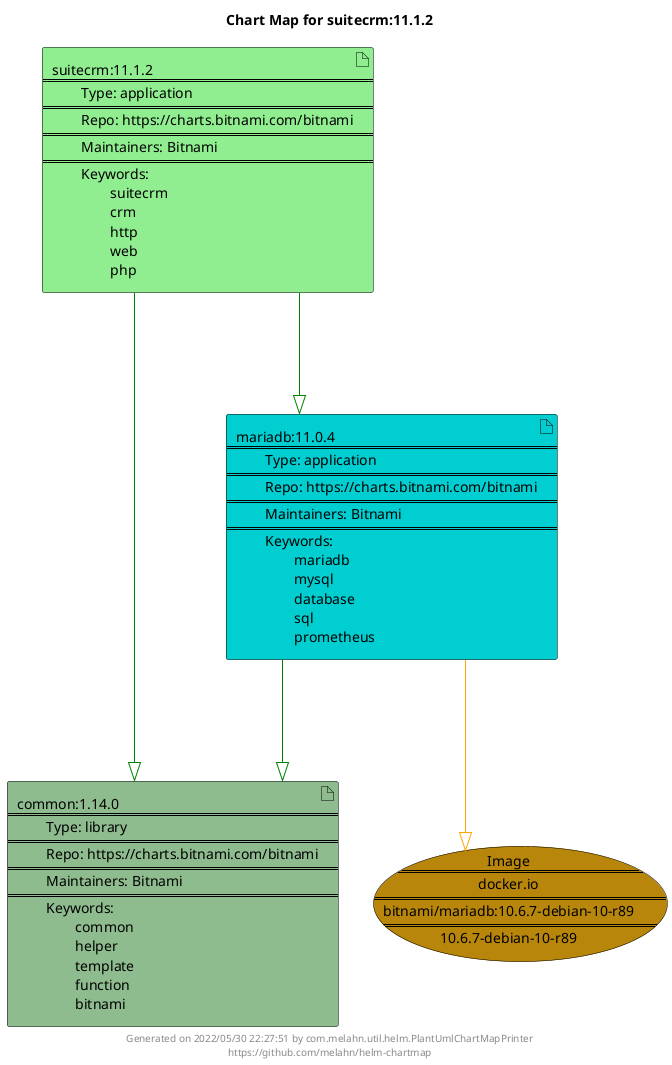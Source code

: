 @startuml
skinparam linetype ortho
skinparam backgroundColor white
skinparam usecaseBorderColor black
skinparam usecaseArrowColor LightSlateGray
skinparam artifactBorderColor black
skinparam artifactArrowColor LightSlateGray

title Chart Map for suitecrm:11.1.2

'There are 3 referenced Helm Charts
artifact "common:1.14.0\n====\n\tType: library\n====\n\tRepo: https://charts.bitnami.com/bitnami\n====\n\tMaintainers: Bitnami\n====\n\tKeywords: \n\t\tcommon\n\t\thelper\n\t\ttemplate\n\t\tfunction\n\t\tbitnami" as common_1_14_0 #DarkSeaGreen
artifact "mariadb:11.0.4\n====\n\tType: application\n====\n\tRepo: https://charts.bitnami.com/bitnami\n====\n\tMaintainers: Bitnami\n====\n\tKeywords: \n\t\tmariadb\n\t\tmysql\n\t\tdatabase\n\t\tsql\n\t\tprometheus" as mariadb_11_0_4 #DarkTurquoise
artifact "suitecrm:11.1.2\n====\n\tType: application\n====\n\tRepo: https://charts.bitnami.com/bitnami\n====\n\tMaintainers: Bitnami\n====\n\tKeywords: \n\t\tsuitecrm\n\t\tcrm\n\t\thttp\n\t\tweb\n\t\tphp" as suitecrm_11_1_2 #LightGreen

'There is one referenced Docker Image
usecase "Image\n====\ndocker.io\n====\nbitnami/mariadb:10.6.7-debian-10-r89\n====\n10.6.7-debian-10-r89" as docker_io_bitnami_mariadb_10_6_7_debian_10_r89 #DarkGoldenRod

'Chart Dependencies
suitecrm_11_1_2--[#green]-|>common_1_14_0
suitecrm_11_1_2--[#green]-|>mariadb_11_0_4
mariadb_11_0_4--[#green]-|>common_1_14_0
mariadb_11_0_4--[#orange]-|>docker_io_bitnami_mariadb_10_6_7_debian_10_r89

center footer Generated on 2022/05/30 22:27:51 by com.melahn.util.helm.PlantUmlChartMapPrinter\nhttps://github.com/melahn/helm-chartmap
@enduml
